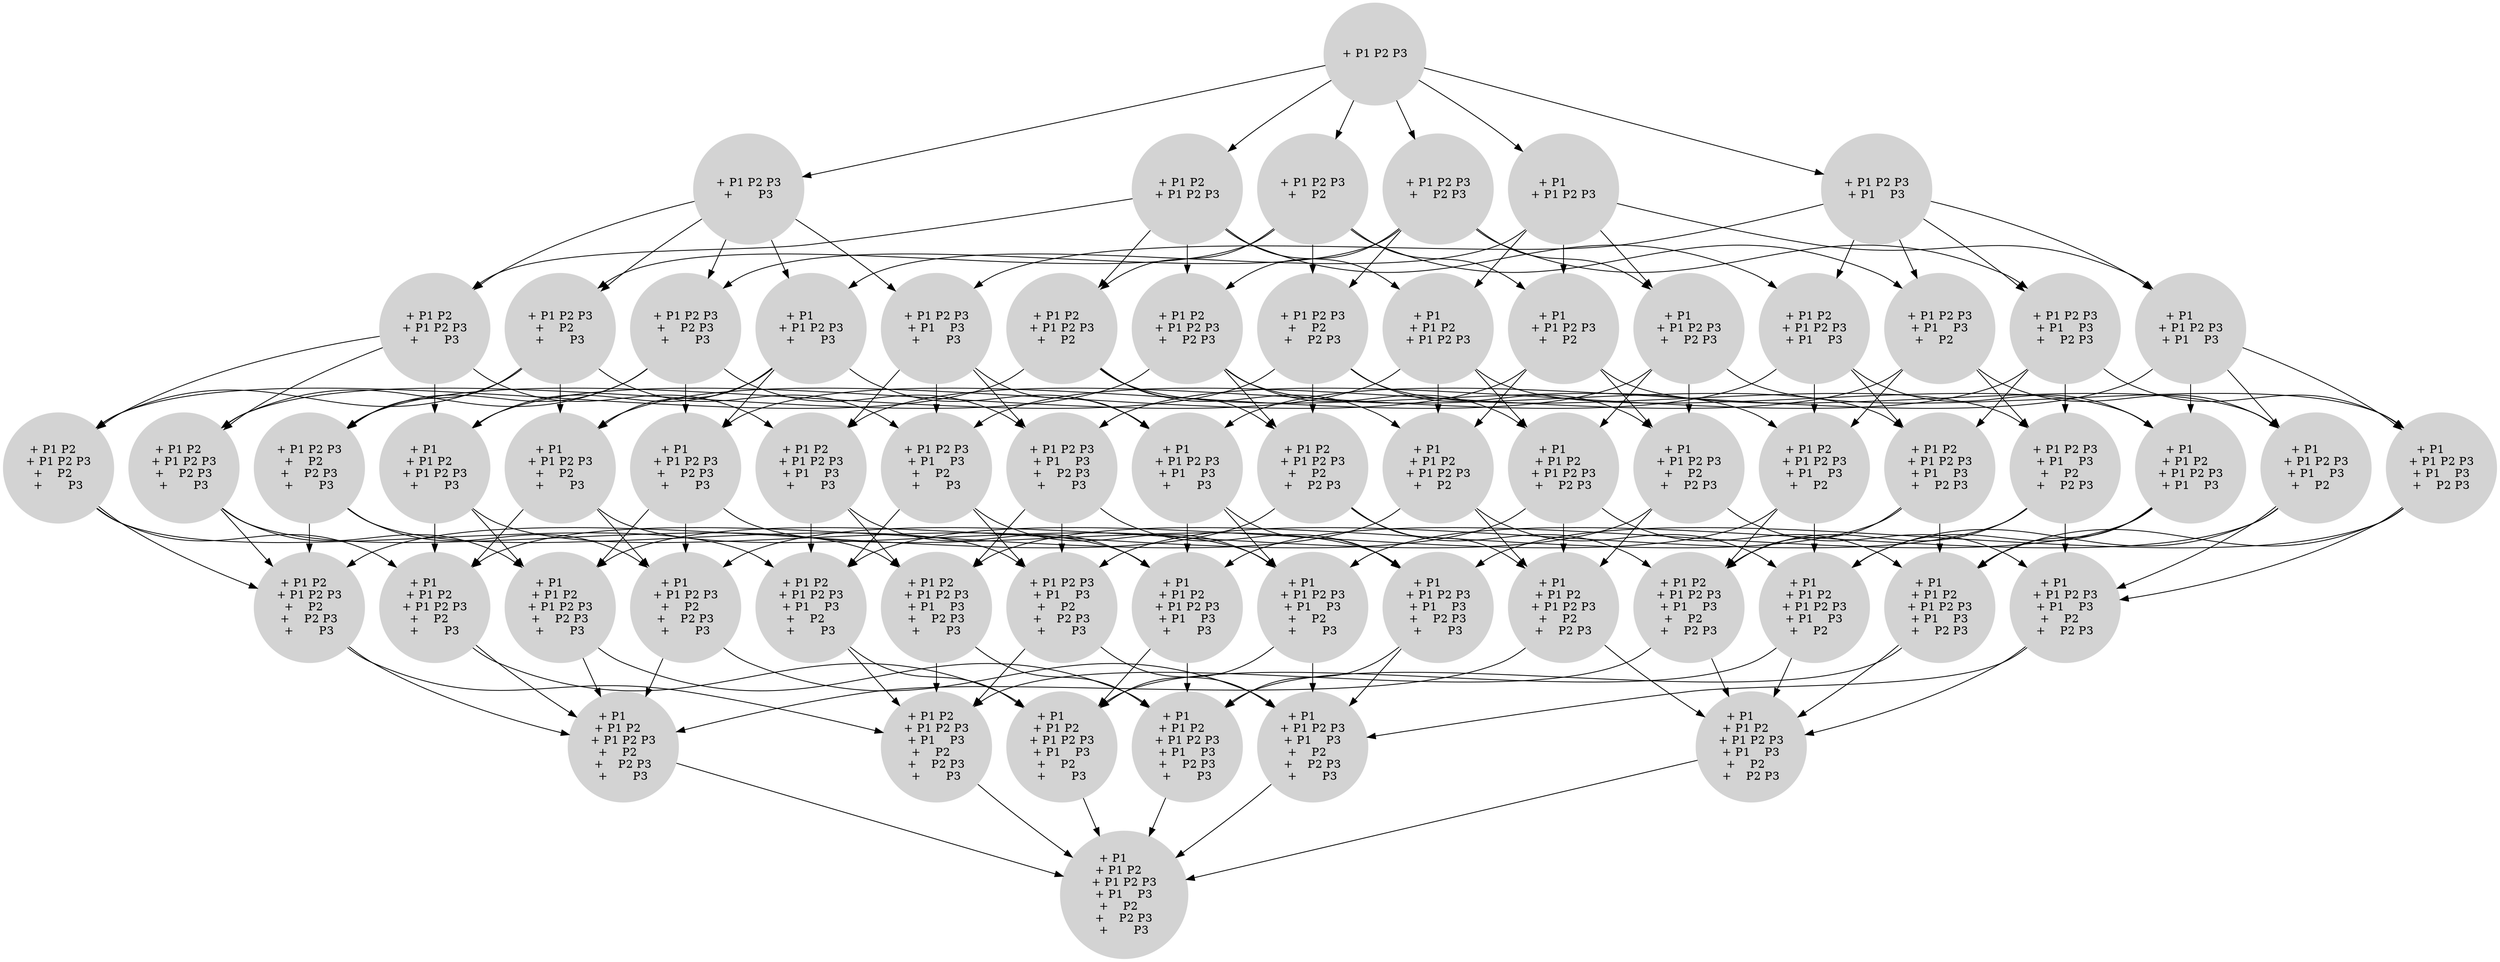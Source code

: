 digraph B16 {
    fontname="Courier New"
    rankdir=TB;
    node [shape=circle, style=filled, color=lightgray];
    
    f0 [label="+ P1 P2   
+ P1 P2 P3
+       P3"];
    f1 [label="+ P1      
+ P1 P2   
+ P1 P2 P3
+       P3"];
    f2 [label="+ P1      
+ P1 P2 P3
+       P3"];
    f3 [label="+ P1 P2 P3
+       P3"];
    f4 [label="+ P1 P2 P3
+ P1    P3
+       P3"];
    f5 [label="+ P1      
+ P1 P2 P3
+ P1    P3
+       P3"];
    f6 [label="+ P1      
+ P1 P2   
+ P1 P2 P3
+ P1    P3
+       P3"];
    f7 [label="+ P1 P2   
+ P1 P2 P3
+ P1    P3
+       P3"];
    f8 [label="+ P1 P2   
+ P1 P2 P3
+ P1    P3
+    P2   
+       P3"];
    f9 [label="+ P1      
+ P1 P2   
+ P1 P2 P3
+ P1    P3
+    P2   
+       P3"];
    f10 [label="+ P1      
+ P1 P2 P3
+ P1    P3
+    P2   
+       P3"];
    f11 [label="+ P1 P2 P3
+ P1    P3
+    P2   
+       P3"];
    f12 [label="+ P1 P2 P3
+    P2   
+       P3"];
    f13 [label="+ P1      
+ P1 P2 P3
+    P2   
+       P3"];
    f14 [label="+ P1      
+ P1 P2   
+ P1 P2 P3
+    P2   
+       P3"];
    f15 [label="+ P1 P2   
+ P1 P2 P3
+    P2   
+       P3"];
    f16 [label="+ P1 P2   
+ P1 P2 P3
+    P2   
+    P2 P3
+       P3"];
    f17 [label="+ P1      
+ P1 P2   
+ P1 P2 P3
+    P2   
+    P2 P3
+       P3"];
    f18 [label="+ P1      
+ P1 P2 P3
+    P2   
+    P2 P3
+       P3"];
    f19 [label="+ P1 P2 P3
+    P2   
+    P2 P3
+       P3"];
    f20 [label="+ P1 P2 P3
+ P1    P3
+    P2   
+    P2 P3
+       P3"];
    f21 [label="+ P1      
+ P1 P2 P3
+ P1    P3
+    P2   
+    P2 P3
+       P3"];
    f22 [label="+ P1      
+ P1 P2   
+ P1 P2 P3
+ P1    P3
+    P2   
+    P2 P3
+       P3"];
    f23 [label="+ P1 P2   
+ P1 P2 P3
+ P1    P3
+    P2   
+    P2 P3
+       P3"];
    f24 [label="+ P1 P2   
+ P1 P2 P3
+ P1    P3
+    P2 P3
+       P3"];
    f25 [label="+ P1      
+ P1 P2   
+ P1 P2 P3
+ P1    P3
+    P2 P3
+       P3"];
    f26 [label="+ P1      
+ P1 P2 P3
+ P1    P3
+    P2 P3
+       P3"];
    f27 [label="+ P1 P2 P3
+ P1    P3
+    P2 P3
+       P3"];
    f28 [label="+ P1 P2 P3
+    P2 P3
+       P3"];
    f29 [label="+ P1      
+ P1 P2 P3
+    P2 P3
+       P3"];
    f30 [label="+ P1      
+ P1 P2   
+ P1 P2 P3
+    P2 P3
+       P3"];
    f31 [label="+ P1 P2   
+ P1 P2 P3
+    P2 P3
+       P3"];
    f32 [label="+ P1 P2   
+ P1 P2 P3
+    P2 P3"];
    f33 [label="+ P1      
+ P1 P2   
+ P1 P2 P3
+    P2 P3"];
    f34 [label="+ P1      
+ P1 P2 P3
+    P2 P3"];
    f35 [label="+ P1 P2 P3
+    P2 P3"];
    f36 [label="+ P1 P2 P3
+ P1    P3
+    P2 P3"];
    f37 [label="+ P1      
+ P1 P2 P3
+ P1    P3
+    P2 P3"];
    f38 [label="+ P1      
+ P1 P2   
+ P1 P2 P3
+ P1    P3
+    P2 P3"];
    f39 [label="+ P1 P2   
+ P1 P2 P3
+ P1    P3
+    P2 P3"];
    f40 [label="+ P1 P2   
+ P1 P2 P3
+ P1    P3
+    P2   
+    P2 P3"];
    f41 [label="+ P1      
+ P1 P2   
+ P1 P2 P3
+ P1    P3
+    P2   
+    P2 P3"];
    f42 [label="+ P1      
+ P1 P2 P3
+ P1    P3
+    P2   
+    P2 P3"];
    f43 [label="+ P1 P2 P3
+ P1    P3
+    P2   
+    P2 P3"];
    f44 [label="+ P1 P2 P3
+    P2   
+    P2 P3"];
    f45 [label="+ P1      
+ P1 P2 P3
+    P2   
+    P2 P3"];
    f46 [label="+ P1      
+ P1 P2   
+ P1 P2 P3
+    P2   
+    P2 P3"];
    f47 [label="+ P1 P2   
+ P1 P2 P3
+    P2   
+    P2 P3"];
    f48 [label="+ P1 P2   
+ P1 P2 P3
+    P2   "];
    f49 [label="+ P1      
+ P1 P2   
+ P1 P2 P3
+    P2   "];
    f50 [label="+ P1      
+ P1 P2 P3
+    P2   "];
    f51 [label="+ P1 P2 P3
+    P2   "];
    f52 [label="+ P1 P2 P3
+ P1    P3
+    P2   "];
    f53 [label="+ P1      
+ P1 P2 P3
+ P1    P3
+    P2   "];
    f54 [label="+ P1      
+ P1 P2   
+ P1 P2 P3
+ P1    P3
+    P2   "];
    f55 [label="+ P1 P2   
+ P1 P2 P3
+ P1    P3
+    P2   "];
    f56 [label="+ P1 P2   
+ P1 P2 P3
+ P1    P3"];
    f57 [label="+ P1      
+ P1 P2   
+ P1 P2 P3
+ P1    P3"];
    f58 [label="+ P1      
+ P1 P2 P3
+ P1    P3"];
    f59 [label="+ P1 P2 P3
+ P1    P3"];
    f60 [label="+ P1 P2 P3"];
    f61 [label="+ P1      
+ P1 P2 P3"];
    f62 [label="+ P1      
+ P1 P2   
+ P1 P2 P3"];
    f63 [label="+ P1 P2   
+ P1 P2 P3"];

    f0 -> f1;
    f0 -> f7;
    f0 -> f15;
    f0 -> f31;
    f1 -> f6;
    f1 -> f14;
    f1 -> f30;
    f2 -> f1;
    f2 -> f5;
    f2 -> f13;
    f2 -> f29;
    f3 -> f0;
    f3 -> f2;
    f3 -> f4;
    f3 -> f12;
    f3 -> f28;
    f4 -> f5;
    f4 -> f7;
    f4 -> f11;
    f4 -> f27;
    f5 -> f6;
    f5 -> f10;
    f5 -> f26;
    f6 -> f9;
    f6 -> f25;
    f7 -> f6;
    f7 -> f8;
    f7 -> f24;
    f8 -> f9;
    f8 -> f23;
    f9 -> f22;
    f10 -> f9;
    f10 -> f21;
    f11 -> f8;
    f11 -> f10;
    f11 -> f20;
    f12 -> f11;
    f12 -> f13;
    f12 -> f15;
    f12 -> f19;
    f13 -> f10;
    f13 -> f14;
    f13 -> f18;
    f14 -> f9;
    f14 -> f17;
    f15 -> f8;
    f15 -> f14;
    f15 -> f16;
    f16 -> f17;
    f16 -> f23;
    f17 -> f22;
    f18 -> f17;
    f18 -> f21;
    f19 -> f16;
    f19 -> f18;
    f19 -> f20;
    f20 -> f21;
    f20 -> f23;
    f21 -> f22;
    f23 -> f22;
    f24 -> f23;
    f24 -> f25;
    f25 -> f22;
    f26 -> f21;
    f26 -> f25;
    f27 -> f20;
    f27 -> f24;
    f27 -> f26;
    f28 -> f19;
    f28 -> f27;
    f28 -> f29;
    f28 -> f31;
    f29 -> f18;
    f29 -> f26;
    f29 -> f30;
    f30 -> f17;
    f30 -> f25;
    f31 -> f16;
    f31 -> f24;
    f31 -> f30;
    f32 -> f31;
    f32 -> f33;
    f32 -> f39;
    f32 -> f47;
    f33 -> f30;
    f33 -> f38;
    f33 -> f46;
    f34 -> f29;
    f34 -> f33;
    f34 -> f37;
    f34 -> f45;
    f35 -> f28;
    f35 -> f32;
    f35 -> f34;
    f35 -> f36;
    f35 -> f44;
    f36 -> f27;
    f36 -> f37;
    f36 -> f39;
    f36 -> f43;
    f37 -> f26;
    f37 -> f38;
    f37 -> f42;
    f38 -> f25;
    f38 -> f41;
    f39 -> f24;
    f39 -> f38;
    f39 -> f40;
    f40 -> f23;
    f40 -> f41;
    f41 -> f22;
    f42 -> f21;
    f42 -> f41;
    f43 -> f20;
    f43 -> f40;
    f43 -> f42;
    f44 -> f19;
    f44 -> f43;
    f44 -> f45;
    f44 -> f47;
    f45 -> f18;
    f45 -> f42;
    f45 -> f46;
    f46 -> f17;
    f46 -> f41;
    f47 -> f16;
    f47 -> f40;
    f47 -> f46;
    f48 -> f15;
    f48 -> f47;
    f48 -> f49;
    f48 -> f55;
    f49 -> f14;
    f49 -> f46;
    f49 -> f54;
    f50 -> f13;
    f50 -> f45;
    f50 -> f49;
    f50 -> f53;
    f51 -> f12;
    f51 -> f44;
    f51 -> f48;
    f51 -> f50;
    f51 -> f52;
    f52 -> f11;
    f52 -> f43;
    f52 -> f53;
    f52 -> f55;
    f53 -> f10;
    f53 -> f42;
    f53 -> f54;
    f54 -> f9;
    f54 -> f41;
    f55 -> f8;
    f55 -> f40;
    f55 -> f54;
    f56 -> f7;
    f56 -> f39;
    f56 -> f55;
    f56 -> f57;
    f57 -> f6;
    f57 -> f38;
    f57 -> f54;
    f58 -> f5;
    f58 -> f37;
    f58 -> f53;
    f58 -> f57;
    f59 -> f4;
    f59 -> f36;
    f59 -> f52;
    f59 -> f56;
    f59 -> f58;
    f60 -> f3;
    f60 -> f35;
    f60 -> f51;
    f60 -> f59;
    f60 -> f61;
    f60 -> f63;
    f61 -> f2;
    f61 -> f34;
    f61 -> f50;
    f61 -> f58;
    f61 -> f62;
    f62 -> f1;
    f62 -> f33;
    f62 -> f49;
    f62 -> f57;
    f63 -> f0;
    f63 -> f32;
    f63 -> f48;
    f63 -> f56;
    f63 -> f62;
}
